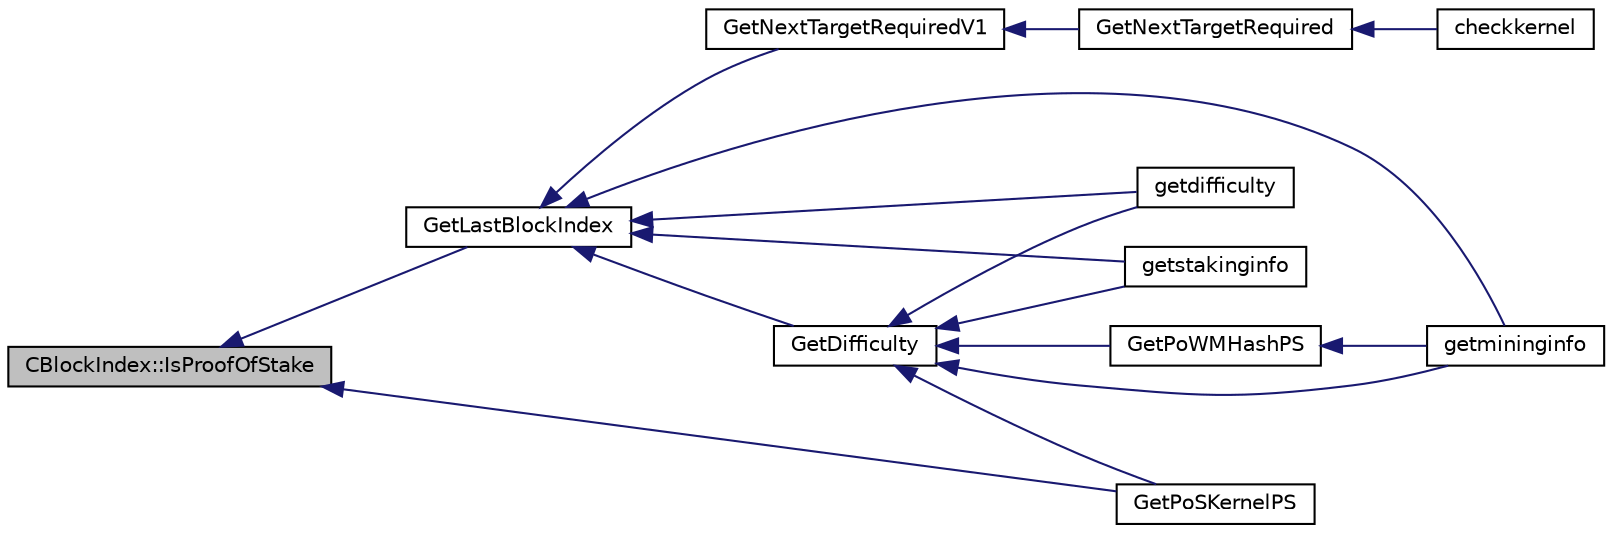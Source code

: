digraph "CBlockIndex::IsProofOfStake"
{
  edge [fontname="Helvetica",fontsize="10",labelfontname="Helvetica",labelfontsize="10"];
  node [fontname="Helvetica",fontsize="10",shape=record];
  rankdir="LR";
  Node99 [label="CBlockIndex::IsProofOfStake",height=0.2,width=0.4,color="black", fillcolor="grey75", style="filled", fontcolor="black"];
  Node99 -> Node100 [dir="back",color="midnightblue",fontsize="10",style="solid",fontname="Helvetica"];
  Node100 [label="GetLastBlockIndex",height=0.2,width=0.4,color="black", fillcolor="white", style="filled",URL="$d4/dbf/main_8h.html#a67a2382a391340c12c45961f3b8c66e8"];
  Node100 -> Node101 [dir="back",color="midnightblue",fontsize="10",style="solid",fontname="Helvetica"];
  Node101 [label="GetNextTargetRequiredV1",height=0.2,width=0.4,color="black", fillcolor="white", style="filled",URL="$d7/d48/proofs_8h.html#a206d1c747985d51a94cdfc830357114a",tooltip="Calculate difficulty using retarget algorithm V1 by maintaining target. "];
  Node101 -> Node102 [dir="back",color="midnightblue",fontsize="10",style="solid",fontname="Helvetica"];
  Node102 [label="GetNextTargetRequired",height=0.2,width=0.4,color="black", fillcolor="white", style="filled",URL="$d7/d48/proofs_8h.html#a868a58404bd61b6a82901f428d152bae",tooltip="Calculate difficulty using retarget algorithm by maintaining target. "];
  Node102 -> Node103 [dir="back",color="midnightblue",fontsize="10",style="solid",fontname="Helvetica"];
  Node103 [label="checkkernel",height=0.2,width=0.4,color="black", fillcolor="white", style="filled",URL="$d4/ddd/rpcmining_8cpp.html#a36ee2284a7252841b8a62a9531b6acbc"];
  Node100 -> Node104 [dir="back",color="midnightblue",fontsize="10",style="solid",fontname="Helvetica"];
  Node104 [label="GetDifficulty",height=0.2,width=0.4,color="black", fillcolor="white", style="filled",URL="$d3/da2/rpcserver_8h.html#a8fcb55e3479716ded2b499e470bdc13a"];
  Node104 -> Node105 [dir="back",color="midnightblue",fontsize="10",style="solid",fontname="Helvetica"];
  Node105 [label="GetPoWMHashPS",height=0.2,width=0.4,color="black", fillcolor="white", style="filled",URL="$d3/da2/rpcserver_8h.html#a3da60ebd3884dc09e7a20b0798b6cf36"];
  Node105 -> Node106 [dir="back",color="midnightblue",fontsize="10",style="solid",fontname="Helvetica"];
  Node106 [label="getmininginfo",height=0.2,width=0.4,color="black", fillcolor="white", style="filled",URL="$d4/ddd/rpcmining_8cpp.html#a89c187faff7322c7d15134d13570ca1e"];
  Node104 -> Node107 [dir="back",color="midnightblue",fontsize="10",style="solid",fontname="Helvetica"];
  Node107 [label="GetPoSKernelPS",height=0.2,width=0.4,color="black", fillcolor="white", style="filled",URL="$d3/da2/rpcserver_8h.html#a8de51dc4945be68c0581e328efb8c9ab"];
  Node104 -> Node108 [dir="back",color="midnightblue",fontsize="10",style="solid",fontname="Helvetica"];
  Node108 [label="getdifficulty",height=0.2,width=0.4,color="black", fillcolor="white", style="filled",URL="$d0/d47/rpcblockchain_8cpp.html#a273d24288c722f1ba2013cc5576b4321"];
  Node104 -> Node106 [dir="back",color="midnightblue",fontsize="10",style="solid",fontname="Helvetica"];
  Node104 -> Node109 [dir="back",color="midnightblue",fontsize="10",style="solid",fontname="Helvetica"];
  Node109 [label="getstakinginfo",height=0.2,width=0.4,color="black", fillcolor="white", style="filled",URL="$d4/ddd/rpcmining_8cpp.html#aedf628177ea04e0077d9d530963d40d6"];
  Node100 -> Node108 [dir="back",color="midnightblue",fontsize="10",style="solid",fontname="Helvetica"];
  Node100 -> Node106 [dir="back",color="midnightblue",fontsize="10",style="solid",fontname="Helvetica"];
  Node100 -> Node109 [dir="back",color="midnightblue",fontsize="10",style="solid",fontname="Helvetica"];
  Node99 -> Node107 [dir="back",color="midnightblue",fontsize="10",style="solid",fontname="Helvetica"];
}
